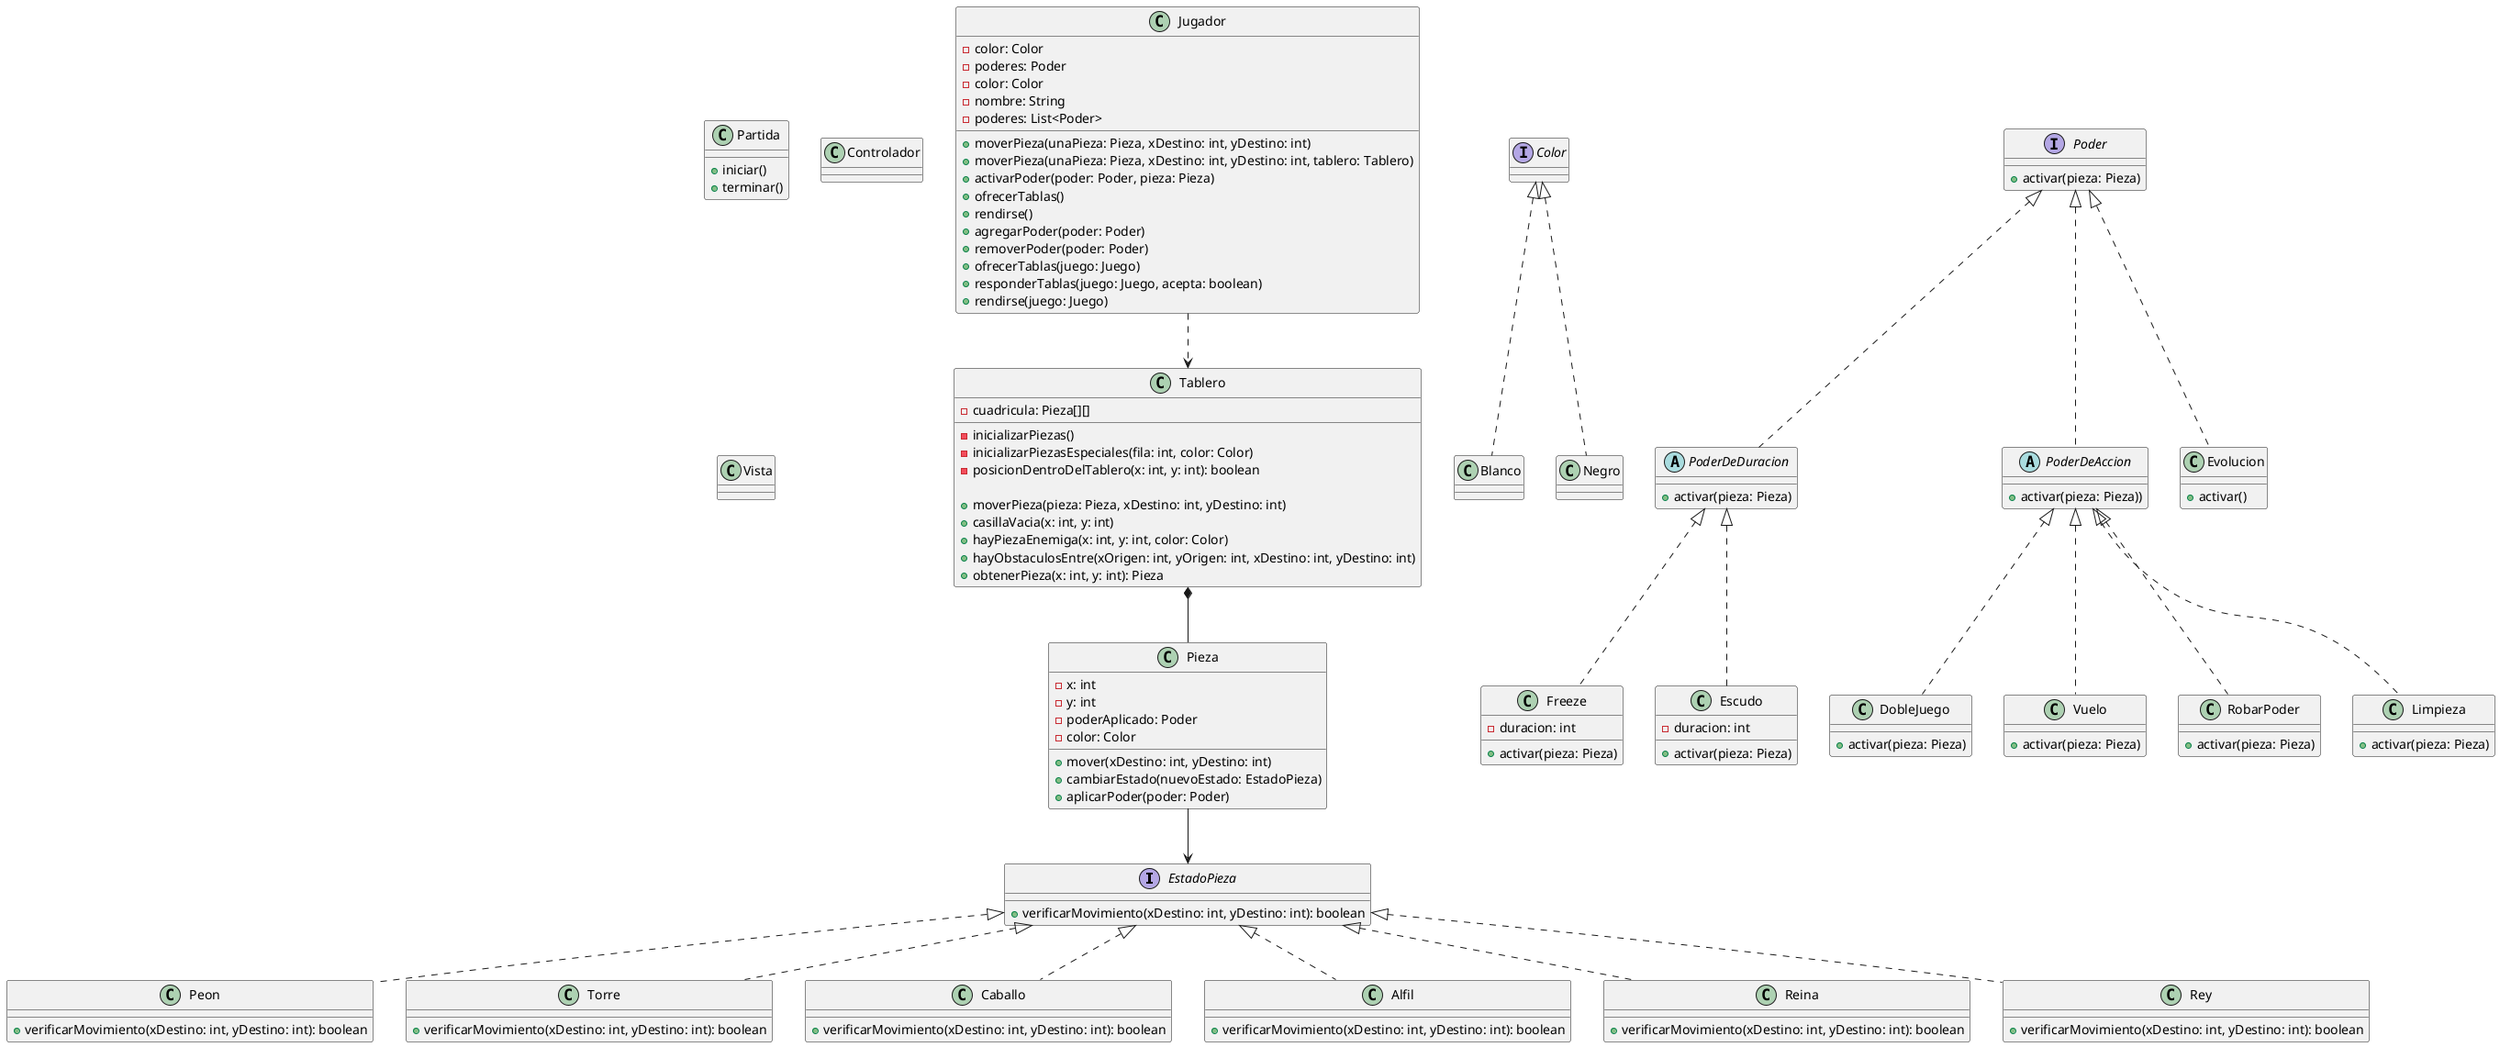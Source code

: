 @startuml
'https://plantuml.com/class-diagram

interface EstadoPieza{
    + verificarMovimiento(xDestino: int, yDestino: int): boolean
}

class Peon implements EstadoPieza{
    + verificarMovimiento(xDestino: int, yDestino: int): boolean
}

class Torre implements EstadoPieza{
    + verificarMovimiento(xDestino: int, yDestino: int): boolean
}

class Caballo implements EstadoPieza{
    + verificarMovimiento(xDestino: int, yDestino: int): boolean
}

class Alfil implements EstadoPieza{
    + verificarMovimiento(xDestino: int, yDestino: int): boolean
}

class Reina implements EstadoPieza{
    + verificarMovimiento(xDestino: int, yDestino: int): boolean
}

class Rey implements EstadoPieza{
    + verificarMovimiento(xDestino: int, yDestino: int): boolean
}

interface Color{
}

class Blanco implements Color{}

class Negro implements Color{}


class Pieza{
    - x: int
    - y: int
    - poderAplicado: Poder
    - color: Color
    + mover(xDestino: int, yDestino: int)
    + cambiarEstado(nuevoEstado: EstadoPieza)
    + aplicarPoder(poder: Poder)
}

Pieza --> EstadoPieza

class Tablero{
    - cuadricula: Pieza[][]
    - inicializarPiezas()
    - inicializarPiezasEspeciales(fila: int, color: Color)
    - posicionDentroDelTablero(x: int, y: int): boolean

    + moverPieza(pieza: Pieza, xDestino: int, yDestino: int)
    + casillaVacia(x: int, y: int)
    + hayPiezaEnemiga(x: int, y: int, color: Color)
    + hayObstaculosEntre(xOrigen: int, yOrigen: int, xDestino: int, yDestino: int)
    + obtenerPieza(x: int, y: int): Pieza
}

Jugador ..> Tablero


Tablero *-- Pieza

class Jugador{
    - color: Color
    -poderes: Poder
    + moverPieza(unaPieza: Pieza, xDestino: int, yDestino: int)
}

class Partida{
    + iniciar()
    + terminar()
}

interface Poder{
    + activar(pieza: Pieza)
}

abstract class PoderDeDuracion implements Poder {
    + activar(pieza: Pieza)
}

abstract class PoderDeAccion implements Poder {
    + activar(pieza: Pieza))
}


class Freeze implements PoderDeDuracion{
    - duracion: int
    + activar(pieza: Pieza)
}

class Escudo implements PoderDeDuracion{
    - duracion: int
    + activar(pieza: Pieza)
}

class DobleJuego implements PoderDeAccion{
    + activar(pieza: Pieza)
}

class Vuelo implements PoderDeAccion{
    + activar(pieza: Pieza)
}

class RobarPoder implements PoderDeAccion{
    + activar(pieza: Pieza)
}

class Limpieza implements PoderDeAccion{
    + activar(pieza: Pieza)
}

class Evolucion implements Poder{
    + activar()
}

class Controlador{}

class Vista{}

class Jugador{
    - color: Color
    - nombre: String
    - poderes: List<Poder>
    + moverPieza(unaPieza: Pieza, xDestino: int, yDestino: int, tablero: Tablero)
    + activarPoder(poder: Poder, pieza: Pieza)
    + ofrecerTablas()
    + rendirse()
    + agregarPoder(poder: Poder)
    + removerPoder(poder: Poder)
    + ofrecerTablas(juego: Juego)
    + responderTablas(juego: Juego, acepta: boolean)
    + rendirse(juego: Juego)
}


@enduml